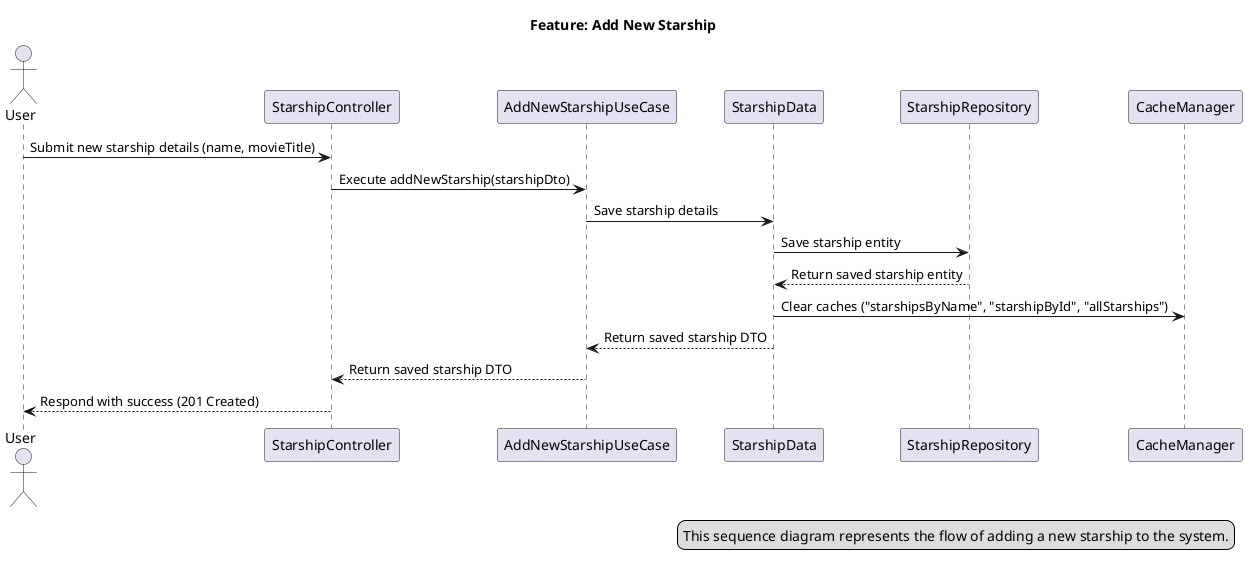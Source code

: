 @startuml
title Feature: Add New Starship

actor User
participant "StarshipController" as Controller
participant "AddNewStarshipUseCase" as UseCase
participant "StarshipData" as DataAdapter
participant "StarshipRepository" as Repository
participant "CacheManager" as Cache

User -> Controller: Submit new starship details (name, movieTitle)
Controller -> UseCase: Execute addNewStarship(starshipDto)
UseCase -> DataAdapter: Save starship details
DataAdapter -> Repository: Save starship entity
Repository --> DataAdapter: Return saved starship entity
DataAdapter -> Cache: Clear caches ("starshipsByName", "starshipById", "allStarships")
DataAdapter --> UseCase: Return saved starship DTO
UseCase --> Controller: Return saved starship DTO
Controller --> User: Respond with success (201 Created)

legend right
  This sequence diagram represents the flow of adding a new starship to the system.
endlegend
@enduml